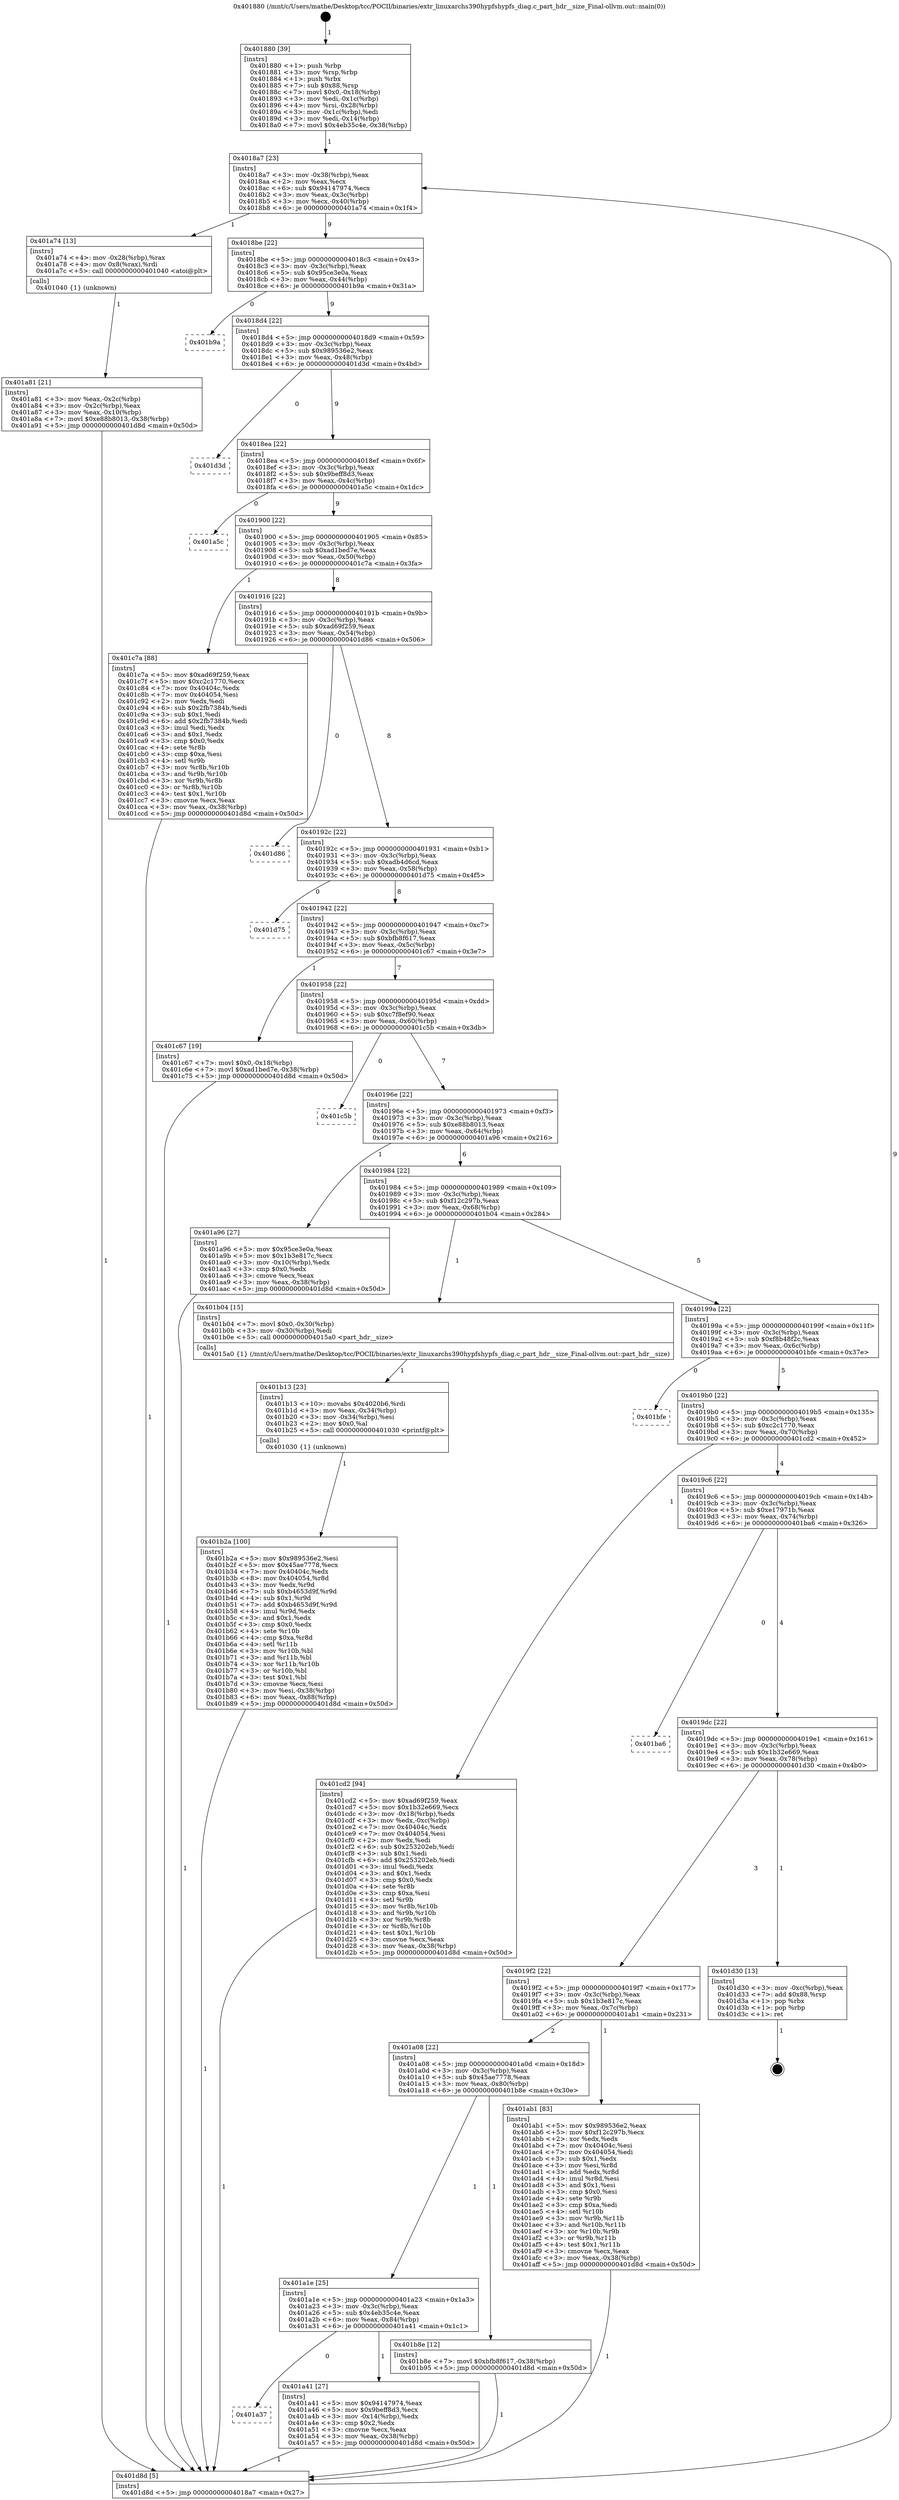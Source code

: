 digraph "0x401880" {
  label = "0x401880 (/mnt/c/Users/mathe/Desktop/tcc/POCII/binaries/extr_linuxarchs390hypfshypfs_diag.c_part_hdr__size_Final-ollvm.out::main(0))"
  labelloc = "t"
  node[shape=record]

  Entry [label="",width=0.3,height=0.3,shape=circle,fillcolor=black,style=filled]
  "0x4018a7" [label="{
     0x4018a7 [23]\l
     | [instrs]\l
     &nbsp;&nbsp;0x4018a7 \<+3\>: mov -0x38(%rbp),%eax\l
     &nbsp;&nbsp;0x4018aa \<+2\>: mov %eax,%ecx\l
     &nbsp;&nbsp;0x4018ac \<+6\>: sub $0x94147974,%ecx\l
     &nbsp;&nbsp;0x4018b2 \<+3\>: mov %eax,-0x3c(%rbp)\l
     &nbsp;&nbsp;0x4018b5 \<+3\>: mov %ecx,-0x40(%rbp)\l
     &nbsp;&nbsp;0x4018b8 \<+6\>: je 0000000000401a74 \<main+0x1f4\>\l
  }"]
  "0x401a74" [label="{
     0x401a74 [13]\l
     | [instrs]\l
     &nbsp;&nbsp;0x401a74 \<+4\>: mov -0x28(%rbp),%rax\l
     &nbsp;&nbsp;0x401a78 \<+4\>: mov 0x8(%rax),%rdi\l
     &nbsp;&nbsp;0x401a7c \<+5\>: call 0000000000401040 \<atoi@plt\>\l
     | [calls]\l
     &nbsp;&nbsp;0x401040 \{1\} (unknown)\l
  }"]
  "0x4018be" [label="{
     0x4018be [22]\l
     | [instrs]\l
     &nbsp;&nbsp;0x4018be \<+5\>: jmp 00000000004018c3 \<main+0x43\>\l
     &nbsp;&nbsp;0x4018c3 \<+3\>: mov -0x3c(%rbp),%eax\l
     &nbsp;&nbsp;0x4018c6 \<+5\>: sub $0x95ce3e0a,%eax\l
     &nbsp;&nbsp;0x4018cb \<+3\>: mov %eax,-0x44(%rbp)\l
     &nbsp;&nbsp;0x4018ce \<+6\>: je 0000000000401b9a \<main+0x31a\>\l
  }"]
  Exit [label="",width=0.3,height=0.3,shape=circle,fillcolor=black,style=filled,peripheries=2]
  "0x401b9a" [label="{
     0x401b9a\l
  }", style=dashed]
  "0x4018d4" [label="{
     0x4018d4 [22]\l
     | [instrs]\l
     &nbsp;&nbsp;0x4018d4 \<+5\>: jmp 00000000004018d9 \<main+0x59\>\l
     &nbsp;&nbsp;0x4018d9 \<+3\>: mov -0x3c(%rbp),%eax\l
     &nbsp;&nbsp;0x4018dc \<+5\>: sub $0x989536e2,%eax\l
     &nbsp;&nbsp;0x4018e1 \<+3\>: mov %eax,-0x48(%rbp)\l
     &nbsp;&nbsp;0x4018e4 \<+6\>: je 0000000000401d3d \<main+0x4bd\>\l
  }"]
  "0x401b2a" [label="{
     0x401b2a [100]\l
     | [instrs]\l
     &nbsp;&nbsp;0x401b2a \<+5\>: mov $0x989536e2,%esi\l
     &nbsp;&nbsp;0x401b2f \<+5\>: mov $0x45ae7778,%ecx\l
     &nbsp;&nbsp;0x401b34 \<+7\>: mov 0x40404c,%edx\l
     &nbsp;&nbsp;0x401b3b \<+8\>: mov 0x404054,%r8d\l
     &nbsp;&nbsp;0x401b43 \<+3\>: mov %edx,%r9d\l
     &nbsp;&nbsp;0x401b46 \<+7\>: sub $0xb4653d9f,%r9d\l
     &nbsp;&nbsp;0x401b4d \<+4\>: sub $0x1,%r9d\l
     &nbsp;&nbsp;0x401b51 \<+7\>: add $0xb4653d9f,%r9d\l
     &nbsp;&nbsp;0x401b58 \<+4\>: imul %r9d,%edx\l
     &nbsp;&nbsp;0x401b5c \<+3\>: and $0x1,%edx\l
     &nbsp;&nbsp;0x401b5f \<+3\>: cmp $0x0,%edx\l
     &nbsp;&nbsp;0x401b62 \<+4\>: sete %r10b\l
     &nbsp;&nbsp;0x401b66 \<+4\>: cmp $0xa,%r8d\l
     &nbsp;&nbsp;0x401b6a \<+4\>: setl %r11b\l
     &nbsp;&nbsp;0x401b6e \<+3\>: mov %r10b,%bl\l
     &nbsp;&nbsp;0x401b71 \<+3\>: and %r11b,%bl\l
     &nbsp;&nbsp;0x401b74 \<+3\>: xor %r11b,%r10b\l
     &nbsp;&nbsp;0x401b77 \<+3\>: or %r10b,%bl\l
     &nbsp;&nbsp;0x401b7a \<+3\>: test $0x1,%bl\l
     &nbsp;&nbsp;0x401b7d \<+3\>: cmovne %ecx,%esi\l
     &nbsp;&nbsp;0x401b80 \<+3\>: mov %esi,-0x38(%rbp)\l
     &nbsp;&nbsp;0x401b83 \<+6\>: mov %eax,-0x88(%rbp)\l
     &nbsp;&nbsp;0x401b89 \<+5\>: jmp 0000000000401d8d \<main+0x50d\>\l
  }"]
  "0x401d3d" [label="{
     0x401d3d\l
  }", style=dashed]
  "0x4018ea" [label="{
     0x4018ea [22]\l
     | [instrs]\l
     &nbsp;&nbsp;0x4018ea \<+5\>: jmp 00000000004018ef \<main+0x6f\>\l
     &nbsp;&nbsp;0x4018ef \<+3\>: mov -0x3c(%rbp),%eax\l
     &nbsp;&nbsp;0x4018f2 \<+5\>: sub $0x9beff8d3,%eax\l
     &nbsp;&nbsp;0x4018f7 \<+3\>: mov %eax,-0x4c(%rbp)\l
     &nbsp;&nbsp;0x4018fa \<+6\>: je 0000000000401a5c \<main+0x1dc\>\l
  }"]
  "0x401b13" [label="{
     0x401b13 [23]\l
     | [instrs]\l
     &nbsp;&nbsp;0x401b13 \<+10\>: movabs $0x4020b6,%rdi\l
     &nbsp;&nbsp;0x401b1d \<+3\>: mov %eax,-0x34(%rbp)\l
     &nbsp;&nbsp;0x401b20 \<+3\>: mov -0x34(%rbp),%esi\l
     &nbsp;&nbsp;0x401b23 \<+2\>: mov $0x0,%al\l
     &nbsp;&nbsp;0x401b25 \<+5\>: call 0000000000401030 \<printf@plt\>\l
     | [calls]\l
     &nbsp;&nbsp;0x401030 \{1\} (unknown)\l
  }"]
  "0x401a5c" [label="{
     0x401a5c\l
  }", style=dashed]
  "0x401900" [label="{
     0x401900 [22]\l
     | [instrs]\l
     &nbsp;&nbsp;0x401900 \<+5\>: jmp 0000000000401905 \<main+0x85\>\l
     &nbsp;&nbsp;0x401905 \<+3\>: mov -0x3c(%rbp),%eax\l
     &nbsp;&nbsp;0x401908 \<+5\>: sub $0xad1bed7e,%eax\l
     &nbsp;&nbsp;0x40190d \<+3\>: mov %eax,-0x50(%rbp)\l
     &nbsp;&nbsp;0x401910 \<+6\>: je 0000000000401c7a \<main+0x3fa\>\l
  }"]
  "0x401a81" [label="{
     0x401a81 [21]\l
     | [instrs]\l
     &nbsp;&nbsp;0x401a81 \<+3\>: mov %eax,-0x2c(%rbp)\l
     &nbsp;&nbsp;0x401a84 \<+3\>: mov -0x2c(%rbp),%eax\l
     &nbsp;&nbsp;0x401a87 \<+3\>: mov %eax,-0x10(%rbp)\l
     &nbsp;&nbsp;0x401a8a \<+7\>: movl $0xe88b8013,-0x38(%rbp)\l
     &nbsp;&nbsp;0x401a91 \<+5\>: jmp 0000000000401d8d \<main+0x50d\>\l
  }"]
  "0x401c7a" [label="{
     0x401c7a [88]\l
     | [instrs]\l
     &nbsp;&nbsp;0x401c7a \<+5\>: mov $0xad69f259,%eax\l
     &nbsp;&nbsp;0x401c7f \<+5\>: mov $0xc2c1770,%ecx\l
     &nbsp;&nbsp;0x401c84 \<+7\>: mov 0x40404c,%edx\l
     &nbsp;&nbsp;0x401c8b \<+7\>: mov 0x404054,%esi\l
     &nbsp;&nbsp;0x401c92 \<+2\>: mov %edx,%edi\l
     &nbsp;&nbsp;0x401c94 \<+6\>: sub $0x2fb7384b,%edi\l
     &nbsp;&nbsp;0x401c9a \<+3\>: sub $0x1,%edi\l
     &nbsp;&nbsp;0x401c9d \<+6\>: add $0x2fb7384b,%edi\l
     &nbsp;&nbsp;0x401ca3 \<+3\>: imul %edi,%edx\l
     &nbsp;&nbsp;0x401ca6 \<+3\>: and $0x1,%edx\l
     &nbsp;&nbsp;0x401ca9 \<+3\>: cmp $0x0,%edx\l
     &nbsp;&nbsp;0x401cac \<+4\>: sete %r8b\l
     &nbsp;&nbsp;0x401cb0 \<+3\>: cmp $0xa,%esi\l
     &nbsp;&nbsp;0x401cb3 \<+4\>: setl %r9b\l
     &nbsp;&nbsp;0x401cb7 \<+3\>: mov %r8b,%r10b\l
     &nbsp;&nbsp;0x401cba \<+3\>: and %r9b,%r10b\l
     &nbsp;&nbsp;0x401cbd \<+3\>: xor %r9b,%r8b\l
     &nbsp;&nbsp;0x401cc0 \<+3\>: or %r8b,%r10b\l
     &nbsp;&nbsp;0x401cc3 \<+4\>: test $0x1,%r10b\l
     &nbsp;&nbsp;0x401cc7 \<+3\>: cmovne %ecx,%eax\l
     &nbsp;&nbsp;0x401cca \<+3\>: mov %eax,-0x38(%rbp)\l
     &nbsp;&nbsp;0x401ccd \<+5\>: jmp 0000000000401d8d \<main+0x50d\>\l
  }"]
  "0x401916" [label="{
     0x401916 [22]\l
     | [instrs]\l
     &nbsp;&nbsp;0x401916 \<+5\>: jmp 000000000040191b \<main+0x9b\>\l
     &nbsp;&nbsp;0x40191b \<+3\>: mov -0x3c(%rbp),%eax\l
     &nbsp;&nbsp;0x40191e \<+5\>: sub $0xad69f259,%eax\l
     &nbsp;&nbsp;0x401923 \<+3\>: mov %eax,-0x54(%rbp)\l
     &nbsp;&nbsp;0x401926 \<+6\>: je 0000000000401d86 \<main+0x506\>\l
  }"]
  "0x401880" [label="{
     0x401880 [39]\l
     | [instrs]\l
     &nbsp;&nbsp;0x401880 \<+1\>: push %rbp\l
     &nbsp;&nbsp;0x401881 \<+3\>: mov %rsp,%rbp\l
     &nbsp;&nbsp;0x401884 \<+1\>: push %rbx\l
     &nbsp;&nbsp;0x401885 \<+7\>: sub $0x88,%rsp\l
     &nbsp;&nbsp;0x40188c \<+7\>: movl $0x0,-0x18(%rbp)\l
     &nbsp;&nbsp;0x401893 \<+3\>: mov %edi,-0x1c(%rbp)\l
     &nbsp;&nbsp;0x401896 \<+4\>: mov %rsi,-0x28(%rbp)\l
     &nbsp;&nbsp;0x40189a \<+3\>: mov -0x1c(%rbp),%edi\l
     &nbsp;&nbsp;0x40189d \<+3\>: mov %edi,-0x14(%rbp)\l
     &nbsp;&nbsp;0x4018a0 \<+7\>: movl $0x4eb35c4e,-0x38(%rbp)\l
  }"]
  "0x401d86" [label="{
     0x401d86\l
  }", style=dashed]
  "0x40192c" [label="{
     0x40192c [22]\l
     | [instrs]\l
     &nbsp;&nbsp;0x40192c \<+5\>: jmp 0000000000401931 \<main+0xb1\>\l
     &nbsp;&nbsp;0x401931 \<+3\>: mov -0x3c(%rbp),%eax\l
     &nbsp;&nbsp;0x401934 \<+5\>: sub $0xadb4d6cd,%eax\l
     &nbsp;&nbsp;0x401939 \<+3\>: mov %eax,-0x58(%rbp)\l
     &nbsp;&nbsp;0x40193c \<+6\>: je 0000000000401d75 \<main+0x4f5\>\l
  }"]
  "0x401d8d" [label="{
     0x401d8d [5]\l
     | [instrs]\l
     &nbsp;&nbsp;0x401d8d \<+5\>: jmp 00000000004018a7 \<main+0x27\>\l
  }"]
  "0x401d75" [label="{
     0x401d75\l
  }", style=dashed]
  "0x401942" [label="{
     0x401942 [22]\l
     | [instrs]\l
     &nbsp;&nbsp;0x401942 \<+5\>: jmp 0000000000401947 \<main+0xc7\>\l
     &nbsp;&nbsp;0x401947 \<+3\>: mov -0x3c(%rbp),%eax\l
     &nbsp;&nbsp;0x40194a \<+5\>: sub $0xbfb8f617,%eax\l
     &nbsp;&nbsp;0x40194f \<+3\>: mov %eax,-0x5c(%rbp)\l
     &nbsp;&nbsp;0x401952 \<+6\>: je 0000000000401c67 \<main+0x3e7\>\l
  }"]
  "0x401a37" [label="{
     0x401a37\l
  }", style=dashed]
  "0x401c67" [label="{
     0x401c67 [19]\l
     | [instrs]\l
     &nbsp;&nbsp;0x401c67 \<+7\>: movl $0x0,-0x18(%rbp)\l
     &nbsp;&nbsp;0x401c6e \<+7\>: movl $0xad1bed7e,-0x38(%rbp)\l
     &nbsp;&nbsp;0x401c75 \<+5\>: jmp 0000000000401d8d \<main+0x50d\>\l
  }"]
  "0x401958" [label="{
     0x401958 [22]\l
     | [instrs]\l
     &nbsp;&nbsp;0x401958 \<+5\>: jmp 000000000040195d \<main+0xdd\>\l
     &nbsp;&nbsp;0x40195d \<+3\>: mov -0x3c(%rbp),%eax\l
     &nbsp;&nbsp;0x401960 \<+5\>: sub $0xc7f8ef90,%eax\l
     &nbsp;&nbsp;0x401965 \<+3\>: mov %eax,-0x60(%rbp)\l
     &nbsp;&nbsp;0x401968 \<+6\>: je 0000000000401c5b \<main+0x3db\>\l
  }"]
  "0x401a41" [label="{
     0x401a41 [27]\l
     | [instrs]\l
     &nbsp;&nbsp;0x401a41 \<+5\>: mov $0x94147974,%eax\l
     &nbsp;&nbsp;0x401a46 \<+5\>: mov $0x9beff8d3,%ecx\l
     &nbsp;&nbsp;0x401a4b \<+3\>: mov -0x14(%rbp),%edx\l
     &nbsp;&nbsp;0x401a4e \<+3\>: cmp $0x2,%edx\l
     &nbsp;&nbsp;0x401a51 \<+3\>: cmovne %ecx,%eax\l
     &nbsp;&nbsp;0x401a54 \<+3\>: mov %eax,-0x38(%rbp)\l
     &nbsp;&nbsp;0x401a57 \<+5\>: jmp 0000000000401d8d \<main+0x50d\>\l
  }"]
  "0x401c5b" [label="{
     0x401c5b\l
  }", style=dashed]
  "0x40196e" [label="{
     0x40196e [22]\l
     | [instrs]\l
     &nbsp;&nbsp;0x40196e \<+5\>: jmp 0000000000401973 \<main+0xf3\>\l
     &nbsp;&nbsp;0x401973 \<+3\>: mov -0x3c(%rbp),%eax\l
     &nbsp;&nbsp;0x401976 \<+5\>: sub $0xe88b8013,%eax\l
     &nbsp;&nbsp;0x40197b \<+3\>: mov %eax,-0x64(%rbp)\l
     &nbsp;&nbsp;0x40197e \<+6\>: je 0000000000401a96 \<main+0x216\>\l
  }"]
  "0x401a1e" [label="{
     0x401a1e [25]\l
     | [instrs]\l
     &nbsp;&nbsp;0x401a1e \<+5\>: jmp 0000000000401a23 \<main+0x1a3\>\l
     &nbsp;&nbsp;0x401a23 \<+3\>: mov -0x3c(%rbp),%eax\l
     &nbsp;&nbsp;0x401a26 \<+5\>: sub $0x4eb35c4e,%eax\l
     &nbsp;&nbsp;0x401a2b \<+6\>: mov %eax,-0x84(%rbp)\l
     &nbsp;&nbsp;0x401a31 \<+6\>: je 0000000000401a41 \<main+0x1c1\>\l
  }"]
  "0x401a96" [label="{
     0x401a96 [27]\l
     | [instrs]\l
     &nbsp;&nbsp;0x401a96 \<+5\>: mov $0x95ce3e0a,%eax\l
     &nbsp;&nbsp;0x401a9b \<+5\>: mov $0x1b3e817c,%ecx\l
     &nbsp;&nbsp;0x401aa0 \<+3\>: mov -0x10(%rbp),%edx\l
     &nbsp;&nbsp;0x401aa3 \<+3\>: cmp $0x0,%edx\l
     &nbsp;&nbsp;0x401aa6 \<+3\>: cmove %ecx,%eax\l
     &nbsp;&nbsp;0x401aa9 \<+3\>: mov %eax,-0x38(%rbp)\l
     &nbsp;&nbsp;0x401aac \<+5\>: jmp 0000000000401d8d \<main+0x50d\>\l
  }"]
  "0x401984" [label="{
     0x401984 [22]\l
     | [instrs]\l
     &nbsp;&nbsp;0x401984 \<+5\>: jmp 0000000000401989 \<main+0x109\>\l
     &nbsp;&nbsp;0x401989 \<+3\>: mov -0x3c(%rbp),%eax\l
     &nbsp;&nbsp;0x40198c \<+5\>: sub $0xf12c297b,%eax\l
     &nbsp;&nbsp;0x401991 \<+3\>: mov %eax,-0x68(%rbp)\l
     &nbsp;&nbsp;0x401994 \<+6\>: je 0000000000401b04 \<main+0x284\>\l
  }"]
  "0x401b8e" [label="{
     0x401b8e [12]\l
     | [instrs]\l
     &nbsp;&nbsp;0x401b8e \<+7\>: movl $0xbfb8f617,-0x38(%rbp)\l
     &nbsp;&nbsp;0x401b95 \<+5\>: jmp 0000000000401d8d \<main+0x50d\>\l
  }"]
  "0x401b04" [label="{
     0x401b04 [15]\l
     | [instrs]\l
     &nbsp;&nbsp;0x401b04 \<+7\>: movl $0x0,-0x30(%rbp)\l
     &nbsp;&nbsp;0x401b0b \<+3\>: mov -0x30(%rbp),%edi\l
     &nbsp;&nbsp;0x401b0e \<+5\>: call 00000000004015a0 \<part_hdr__size\>\l
     | [calls]\l
     &nbsp;&nbsp;0x4015a0 \{1\} (/mnt/c/Users/mathe/Desktop/tcc/POCII/binaries/extr_linuxarchs390hypfshypfs_diag.c_part_hdr__size_Final-ollvm.out::part_hdr__size)\l
  }"]
  "0x40199a" [label="{
     0x40199a [22]\l
     | [instrs]\l
     &nbsp;&nbsp;0x40199a \<+5\>: jmp 000000000040199f \<main+0x11f\>\l
     &nbsp;&nbsp;0x40199f \<+3\>: mov -0x3c(%rbp),%eax\l
     &nbsp;&nbsp;0x4019a2 \<+5\>: sub $0xf8b48f2c,%eax\l
     &nbsp;&nbsp;0x4019a7 \<+3\>: mov %eax,-0x6c(%rbp)\l
     &nbsp;&nbsp;0x4019aa \<+6\>: je 0000000000401bfe \<main+0x37e\>\l
  }"]
  "0x401a08" [label="{
     0x401a08 [22]\l
     | [instrs]\l
     &nbsp;&nbsp;0x401a08 \<+5\>: jmp 0000000000401a0d \<main+0x18d\>\l
     &nbsp;&nbsp;0x401a0d \<+3\>: mov -0x3c(%rbp),%eax\l
     &nbsp;&nbsp;0x401a10 \<+5\>: sub $0x45ae7778,%eax\l
     &nbsp;&nbsp;0x401a15 \<+3\>: mov %eax,-0x80(%rbp)\l
     &nbsp;&nbsp;0x401a18 \<+6\>: je 0000000000401b8e \<main+0x30e\>\l
  }"]
  "0x401bfe" [label="{
     0x401bfe\l
  }", style=dashed]
  "0x4019b0" [label="{
     0x4019b0 [22]\l
     | [instrs]\l
     &nbsp;&nbsp;0x4019b0 \<+5\>: jmp 00000000004019b5 \<main+0x135\>\l
     &nbsp;&nbsp;0x4019b5 \<+3\>: mov -0x3c(%rbp),%eax\l
     &nbsp;&nbsp;0x4019b8 \<+5\>: sub $0xc2c1770,%eax\l
     &nbsp;&nbsp;0x4019bd \<+3\>: mov %eax,-0x70(%rbp)\l
     &nbsp;&nbsp;0x4019c0 \<+6\>: je 0000000000401cd2 \<main+0x452\>\l
  }"]
  "0x401ab1" [label="{
     0x401ab1 [83]\l
     | [instrs]\l
     &nbsp;&nbsp;0x401ab1 \<+5\>: mov $0x989536e2,%eax\l
     &nbsp;&nbsp;0x401ab6 \<+5\>: mov $0xf12c297b,%ecx\l
     &nbsp;&nbsp;0x401abb \<+2\>: xor %edx,%edx\l
     &nbsp;&nbsp;0x401abd \<+7\>: mov 0x40404c,%esi\l
     &nbsp;&nbsp;0x401ac4 \<+7\>: mov 0x404054,%edi\l
     &nbsp;&nbsp;0x401acb \<+3\>: sub $0x1,%edx\l
     &nbsp;&nbsp;0x401ace \<+3\>: mov %esi,%r8d\l
     &nbsp;&nbsp;0x401ad1 \<+3\>: add %edx,%r8d\l
     &nbsp;&nbsp;0x401ad4 \<+4\>: imul %r8d,%esi\l
     &nbsp;&nbsp;0x401ad8 \<+3\>: and $0x1,%esi\l
     &nbsp;&nbsp;0x401adb \<+3\>: cmp $0x0,%esi\l
     &nbsp;&nbsp;0x401ade \<+4\>: sete %r9b\l
     &nbsp;&nbsp;0x401ae2 \<+3\>: cmp $0xa,%edi\l
     &nbsp;&nbsp;0x401ae5 \<+4\>: setl %r10b\l
     &nbsp;&nbsp;0x401ae9 \<+3\>: mov %r9b,%r11b\l
     &nbsp;&nbsp;0x401aec \<+3\>: and %r10b,%r11b\l
     &nbsp;&nbsp;0x401aef \<+3\>: xor %r10b,%r9b\l
     &nbsp;&nbsp;0x401af2 \<+3\>: or %r9b,%r11b\l
     &nbsp;&nbsp;0x401af5 \<+4\>: test $0x1,%r11b\l
     &nbsp;&nbsp;0x401af9 \<+3\>: cmovne %ecx,%eax\l
     &nbsp;&nbsp;0x401afc \<+3\>: mov %eax,-0x38(%rbp)\l
     &nbsp;&nbsp;0x401aff \<+5\>: jmp 0000000000401d8d \<main+0x50d\>\l
  }"]
  "0x401cd2" [label="{
     0x401cd2 [94]\l
     | [instrs]\l
     &nbsp;&nbsp;0x401cd2 \<+5\>: mov $0xad69f259,%eax\l
     &nbsp;&nbsp;0x401cd7 \<+5\>: mov $0x1b32e669,%ecx\l
     &nbsp;&nbsp;0x401cdc \<+3\>: mov -0x18(%rbp),%edx\l
     &nbsp;&nbsp;0x401cdf \<+3\>: mov %edx,-0xc(%rbp)\l
     &nbsp;&nbsp;0x401ce2 \<+7\>: mov 0x40404c,%edx\l
     &nbsp;&nbsp;0x401ce9 \<+7\>: mov 0x404054,%esi\l
     &nbsp;&nbsp;0x401cf0 \<+2\>: mov %edx,%edi\l
     &nbsp;&nbsp;0x401cf2 \<+6\>: sub $0x253202eb,%edi\l
     &nbsp;&nbsp;0x401cf8 \<+3\>: sub $0x1,%edi\l
     &nbsp;&nbsp;0x401cfb \<+6\>: add $0x253202eb,%edi\l
     &nbsp;&nbsp;0x401d01 \<+3\>: imul %edi,%edx\l
     &nbsp;&nbsp;0x401d04 \<+3\>: and $0x1,%edx\l
     &nbsp;&nbsp;0x401d07 \<+3\>: cmp $0x0,%edx\l
     &nbsp;&nbsp;0x401d0a \<+4\>: sete %r8b\l
     &nbsp;&nbsp;0x401d0e \<+3\>: cmp $0xa,%esi\l
     &nbsp;&nbsp;0x401d11 \<+4\>: setl %r9b\l
     &nbsp;&nbsp;0x401d15 \<+3\>: mov %r8b,%r10b\l
     &nbsp;&nbsp;0x401d18 \<+3\>: and %r9b,%r10b\l
     &nbsp;&nbsp;0x401d1b \<+3\>: xor %r9b,%r8b\l
     &nbsp;&nbsp;0x401d1e \<+3\>: or %r8b,%r10b\l
     &nbsp;&nbsp;0x401d21 \<+4\>: test $0x1,%r10b\l
     &nbsp;&nbsp;0x401d25 \<+3\>: cmovne %ecx,%eax\l
     &nbsp;&nbsp;0x401d28 \<+3\>: mov %eax,-0x38(%rbp)\l
     &nbsp;&nbsp;0x401d2b \<+5\>: jmp 0000000000401d8d \<main+0x50d\>\l
  }"]
  "0x4019c6" [label="{
     0x4019c6 [22]\l
     | [instrs]\l
     &nbsp;&nbsp;0x4019c6 \<+5\>: jmp 00000000004019cb \<main+0x14b\>\l
     &nbsp;&nbsp;0x4019cb \<+3\>: mov -0x3c(%rbp),%eax\l
     &nbsp;&nbsp;0x4019ce \<+5\>: sub $0xe17971b,%eax\l
     &nbsp;&nbsp;0x4019d3 \<+3\>: mov %eax,-0x74(%rbp)\l
     &nbsp;&nbsp;0x4019d6 \<+6\>: je 0000000000401ba6 \<main+0x326\>\l
  }"]
  "0x4019f2" [label="{
     0x4019f2 [22]\l
     | [instrs]\l
     &nbsp;&nbsp;0x4019f2 \<+5\>: jmp 00000000004019f7 \<main+0x177\>\l
     &nbsp;&nbsp;0x4019f7 \<+3\>: mov -0x3c(%rbp),%eax\l
     &nbsp;&nbsp;0x4019fa \<+5\>: sub $0x1b3e817c,%eax\l
     &nbsp;&nbsp;0x4019ff \<+3\>: mov %eax,-0x7c(%rbp)\l
     &nbsp;&nbsp;0x401a02 \<+6\>: je 0000000000401ab1 \<main+0x231\>\l
  }"]
  "0x401ba6" [label="{
     0x401ba6\l
  }", style=dashed]
  "0x4019dc" [label="{
     0x4019dc [22]\l
     | [instrs]\l
     &nbsp;&nbsp;0x4019dc \<+5\>: jmp 00000000004019e1 \<main+0x161\>\l
     &nbsp;&nbsp;0x4019e1 \<+3\>: mov -0x3c(%rbp),%eax\l
     &nbsp;&nbsp;0x4019e4 \<+5\>: sub $0x1b32e669,%eax\l
     &nbsp;&nbsp;0x4019e9 \<+3\>: mov %eax,-0x78(%rbp)\l
     &nbsp;&nbsp;0x4019ec \<+6\>: je 0000000000401d30 \<main+0x4b0\>\l
  }"]
  "0x401d30" [label="{
     0x401d30 [13]\l
     | [instrs]\l
     &nbsp;&nbsp;0x401d30 \<+3\>: mov -0xc(%rbp),%eax\l
     &nbsp;&nbsp;0x401d33 \<+7\>: add $0x88,%rsp\l
     &nbsp;&nbsp;0x401d3a \<+1\>: pop %rbx\l
     &nbsp;&nbsp;0x401d3b \<+1\>: pop %rbp\l
     &nbsp;&nbsp;0x401d3c \<+1\>: ret\l
  }"]
  Entry -> "0x401880" [label=" 1"]
  "0x4018a7" -> "0x401a74" [label=" 1"]
  "0x4018a7" -> "0x4018be" [label=" 9"]
  "0x401d30" -> Exit [label=" 1"]
  "0x4018be" -> "0x401b9a" [label=" 0"]
  "0x4018be" -> "0x4018d4" [label=" 9"]
  "0x401cd2" -> "0x401d8d" [label=" 1"]
  "0x4018d4" -> "0x401d3d" [label=" 0"]
  "0x4018d4" -> "0x4018ea" [label=" 9"]
  "0x401c7a" -> "0x401d8d" [label=" 1"]
  "0x4018ea" -> "0x401a5c" [label=" 0"]
  "0x4018ea" -> "0x401900" [label=" 9"]
  "0x401c67" -> "0x401d8d" [label=" 1"]
  "0x401900" -> "0x401c7a" [label=" 1"]
  "0x401900" -> "0x401916" [label=" 8"]
  "0x401b8e" -> "0x401d8d" [label=" 1"]
  "0x401916" -> "0x401d86" [label=" 0"]
  "0x401916" -> "0x40192c" [label=" 8"]
  "0x401b2a" -> "0x401d8d" [label=" 1"]
  "0x40192c" -> "0x401d75" [label=" 0"]
  "0x40192c" -> "0x401942" [label=" 8"]
  "0x401b13" -> "0x401b2a" [label=" 1"]
  "0x401942" -> "0x401c67" [label=" 1"]
  "0x401942" -> "0x401958" [label=" 7"]
  "0x401b04" -> "0x401b13" [label=" 1"]
  "0x401958" -> "0x401c5b" [label=" 0"]
  "0x401958" -> "0x40196e" [label=" 7"]
  "0x401ab1" -> "0x401d8d" [label=" 1"]
  "0x40196e" -> "0x401a96" [label=" 1"]
  "0x40196e" -> "0x401984" [label=" 6"]
  "0x401a81" -> "0x401d8d" [label=" 1"]
  "0x401984" -> "0x401b04" [label=" 1"]
  "0x401984" -> "0x40199a" [label=" 5"]
  "0x401a74" -> "0x401a81" [label=" 1"]
  "0x40199a" -> "0x401bfe" [label=" 0"]
  "0x40199a" -> "0x4019b0" [label=" 5"]
  "0x401880" -> "0x4018a7" [label=" 1"]
  "0x4019b0" -> "0x401cd2" [label=" 1"]
  "0x4019b0" -> "0x4019c6" [label=" 4"]
  "0x401a41" -> "0x401d8d" [label=" 1"]
  "0x4019c6" -> "0x401ba6" [label=" 0"]
  "0x4019c6" -> "0x4019dc" [label=" 4"]
  "0x401a1e" -> "0x401a41" [label=" 1"]
  "0x4019dc" -> "0x401d30" [label=" 1"]
  "0x4019dc" -> "0x4019f2" [label=" 3"]
  "0x401a1e" -> "0x401a37" [label=" 0"]
  "0x4019f2" -> "0x401ab1" [label=" 1"]
  "0x4019f2" -> "0x401a08" [label=" 2"]
  "0x401d8d" -> "0x4018a7" [label=" 9"]
  "0x401a08" -> "0x401b8e" [label=" 1"]
  "0x401a08" -> "0x401a1e" [label=" 1"]
  "0x401a96" -> "0x401d8d" [label=" 1"]
}
